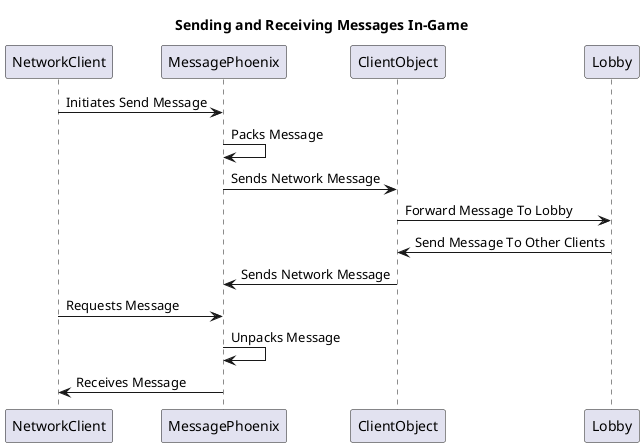 @startuml
title Sending and Receiving Messages In-Game

NetworkClient -> MessagePhoenix : Initiates Send Message
MessagePhoenix ->  MessagePhoenix: Packs Message
MessagePhoenix ->  ClientObject: Sends Network Message
ClientObject -> Lobby : Forward Message To Lobby

Lobby -> ClientObject : Send Message To Other Clients
ClientObject -> MessagePhoenix : Sends Network Message
NetworkClient -> MessagePhoenix : Requests Message
MessagePhoenix ->  MessagePhoenix: Unpacks Message
MessagePhoenix ->  NetworkClient: Receives Message

@enduml

